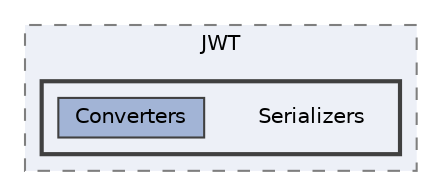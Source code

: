 digraph "C:/Users/adenf/RiderProjects/Openlabs.Mgcxm/Openlabs.Mgcxm/JWT/Serializers"
{
 // LATEX_PDF_SIZE
  bgcolor="transparent";
  edge [fontname=Helvetica,fontsize=10,labelfontname=Helvetica,labelfontsize=10];
  node [fontname=Helvetica,fontsize=10,shape=box,height=0.2,width=0.4];
  compound=true
  subgraph clusterdir_cb676df328d34b1ef2c9afe540e7d538 {
    graph [ bgcolor="#edf0f7", pencolor="grey50", label="JWT", fontname=Helvetica,fontsize=10 style="filled,dashed", URL="dir_cb676df328d34b1ef2c9afe540e7d538.html",tooltip=""]
  subgraph clusterdir_23703096fc4528b1ea6f71bbdbec4e5a {
    graph [ bgcolor="#edf0f7", pencolor="grey25", label="", fontname=Helvetica,fontsize=10 style="filled,bold", URL="dir_23703096fc4528b1ea6f71bbdbec4e5a.html",tooltip=""]
    dir_23703096fc4528b1ea6f71bbdbec4e5a [shape=plaintext, label="Serializers"];
  dir_bc2265b58d93502e2522cc9b30b1a790 [label="Converters", fillcolor="#a2b4d6", color="grey25", style="filled", URL="dir_bc2265b58d93502e2522cc9b30b1a790.html",tooltip=""];
  }
  }
}
